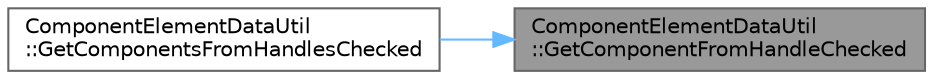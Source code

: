 digraph "ComponentElementDataUtil::GetComponentFromHandleChecked"
{
 // INTERACTIVE_SVG=YES
 // LATEX_PDF_SIZE
  bgcolor="transparent";
  edge [fontname=Helvetica,fontsize=10,labelfontname=Helvetica,labelfontsize=10];
  node [fontname=Helvetica,fontsize=10,shape=box,height=0.2,width=0.4];
  rankdir="RL";
  Node1 [id="Node000001",label="ComponentElementDataUtil\l::GetComponentFromHandleChecked",height=0.2,width=0.4,color="gray40", fillcolor="grey60", style="filled", fontcolor="black",tooltip="Attempt to get the actor component from the given element handle, asserting if the element handle doe..."];
  Node1 -> Node2 [id="edge1_Node000001_Node000002",dir="back",color="steelblue1",style="solid",tooltip=" "];
  Node2 [id="Node000002",label="ComponentElementDataUtil\l::GetComponentsFromHandlesChecked",height=0.2,width=0.4,color="grey40", fillcolor="white", style="filled",URL="$df/d2f/namespaceComponentElementDataUtil.html#ab8398d5172b1878b1bb9e04a70531c72",tooltip="Attempt to get the actor components from the given element handles, asserting if any element handle d..."];
}
